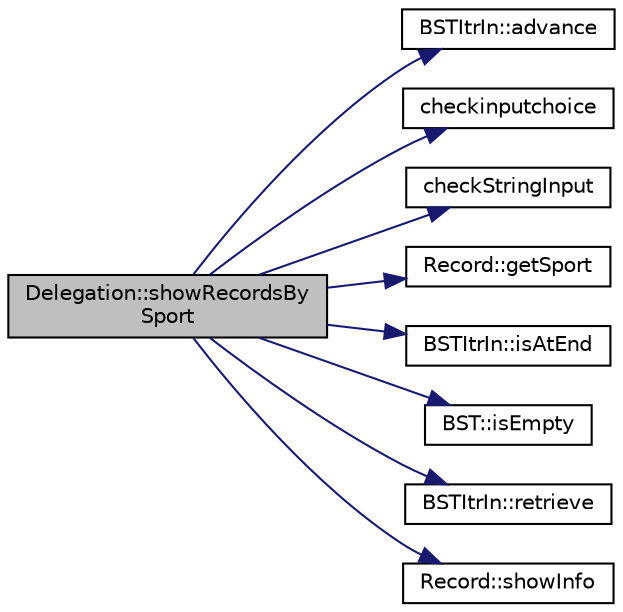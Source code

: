 digraph "Delegation::showRecordsBySport"
{
 // LATEX_PDF_SIZE
  edge [fontname="Helvetica",fontsize="10",labelfontname="Helvetica",labelfontsize="10"];
  node [fontname="Helvetica",fontsize="10",shape=record];
  rankdir="LR";
  Node1 [label="Delegation::showRecordsBy\lSport",height=0.2,width=0.4,color="black", fillcolor="grey75", style="filled", fontcolor="black",tooltip=" "];
  Node1 -> Node2 [color="midnightblue",fontsize="10",style="solid",fontname="Helvetica"];
  Node2 [label="BSTItrIn::advance",height=0.2,width=0.4,color="black", fillcolor="white", style="filled",URL="$class_b_s_t_itr_in.html#ac772d3ebbac748c5f8cf9bc659f2e32c",tooltip=" "];
  Node1 -> Node3 [color="midnightblue",fontsize="10",style="solid",fontname="Helvetica"];
  Node3 [label="checkinputchoice",height=0.2,width=0.4,color="black", fillcolor="white", style="filled",URL="$_menus_8cpp.html#a9a825f830de2a8df955bbffae0852fd8",tooltip=" "];
  Node1 -> Node4 [color="midnightblue",fontsize="10",style="solid",fontname="Helvetica"];
  Node4 [label="checkStringInput",height=0.2,width=0.4,color="black", fillcolor="white", style="filled",URL="$auxiliar_8cpp.html#a38b12b0ae17b209757adabb8c944f98b",tooltip=" "];
  Node1 -> Node5 [color="midnightblue",fontsize="10",style="solid",fontname="Helvetica"];
  Node5 [label="Record::getSport",height=0.2,width=0.4,color="black", fillcolor="white", style="filled",URL="$class_record.html#aa94947242e8d6f5587360b47e31607f3",tooltip=" "];
  Node1 -> Node6 [color="midnightblue",fontsize="10",style="solid",fontname="Helvetica"];
  Node6 [label="BSTItrIn::isAtEnd",height=0.2,width=0.4,color="black", fillcolor="white", style="filled",URL="$class_b_s_t_itr_in.html#a6f9a43217862c263a9bf15b9a08b889a",tooltip=" "];
  Node1 -> Node7 [color="midnightblue",fontsize="10",style="solid",fontname="Helvetica"];
  Node7 [label="BST::isEmpty",height=0.2,width=0.4,color="black", fillcolor="white", style="filled",URL="$class_b_s_t.html#a10fd737b2be62437023407fdc123f728",tooltip=" "];
  Node1 -> Node8 [color="midnightblue",fontsize="10",style="solid",fontname="Helvetica"];
  Node8 [label="BSTItrIn::retrieve",height=0.2,width=0.4,color="black", fillcolor="white", style="filled",URL="$class_b_s_t_itr_in.html#ac7ac215c1247bd25fc1fdb8053826a32",tooltip=" "];
  Node1 -> Node9 [color="midnightblue",fontsize="10",style="solid",fontname="Helvetica"];
  Node9 [label="Record::showInfo",height=0.2,width=0.4,color="black", fillcolor="white", style="filled",URL="$class_record.html#a9e80951bf7347a1ddb214059a7a63dab",tooltip=" "];
}

